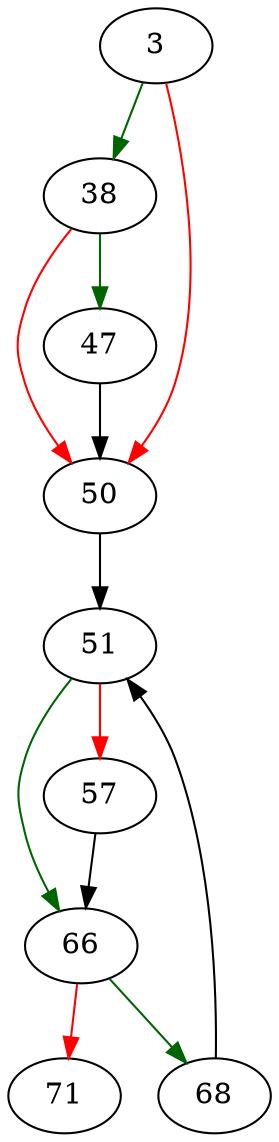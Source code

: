 strict digraph "finalDbSize" {
	// Node definitions.
	3 [entry=true];
	38;
	50;
	47;
	51;
	66;
	57;
	68;
	71;

	// Edge definitions.
	3 -> 38 [
		color=darkgreen
		cond=true
	];
	3 -> 50 [
		color=red
		cond=false
	];
	38 -> 50 [
		color=red
		cond=false
	];
	38 -> 47 [
		color=darkgreen
		cond=true
	];
	50 -> 51;
	47 -> 50;
	51 -> 66 [
		color=darkgreen
		cond=true
	];
	51 -> 57 [
		color=red
		cond=false
	];
	66 -> 68 [
		color=darkgreen
		cond=true
	];
	66 -> 71 [
		color=red
		cond=false
	];
	57 -> 66;
	68 -> 51;
}
